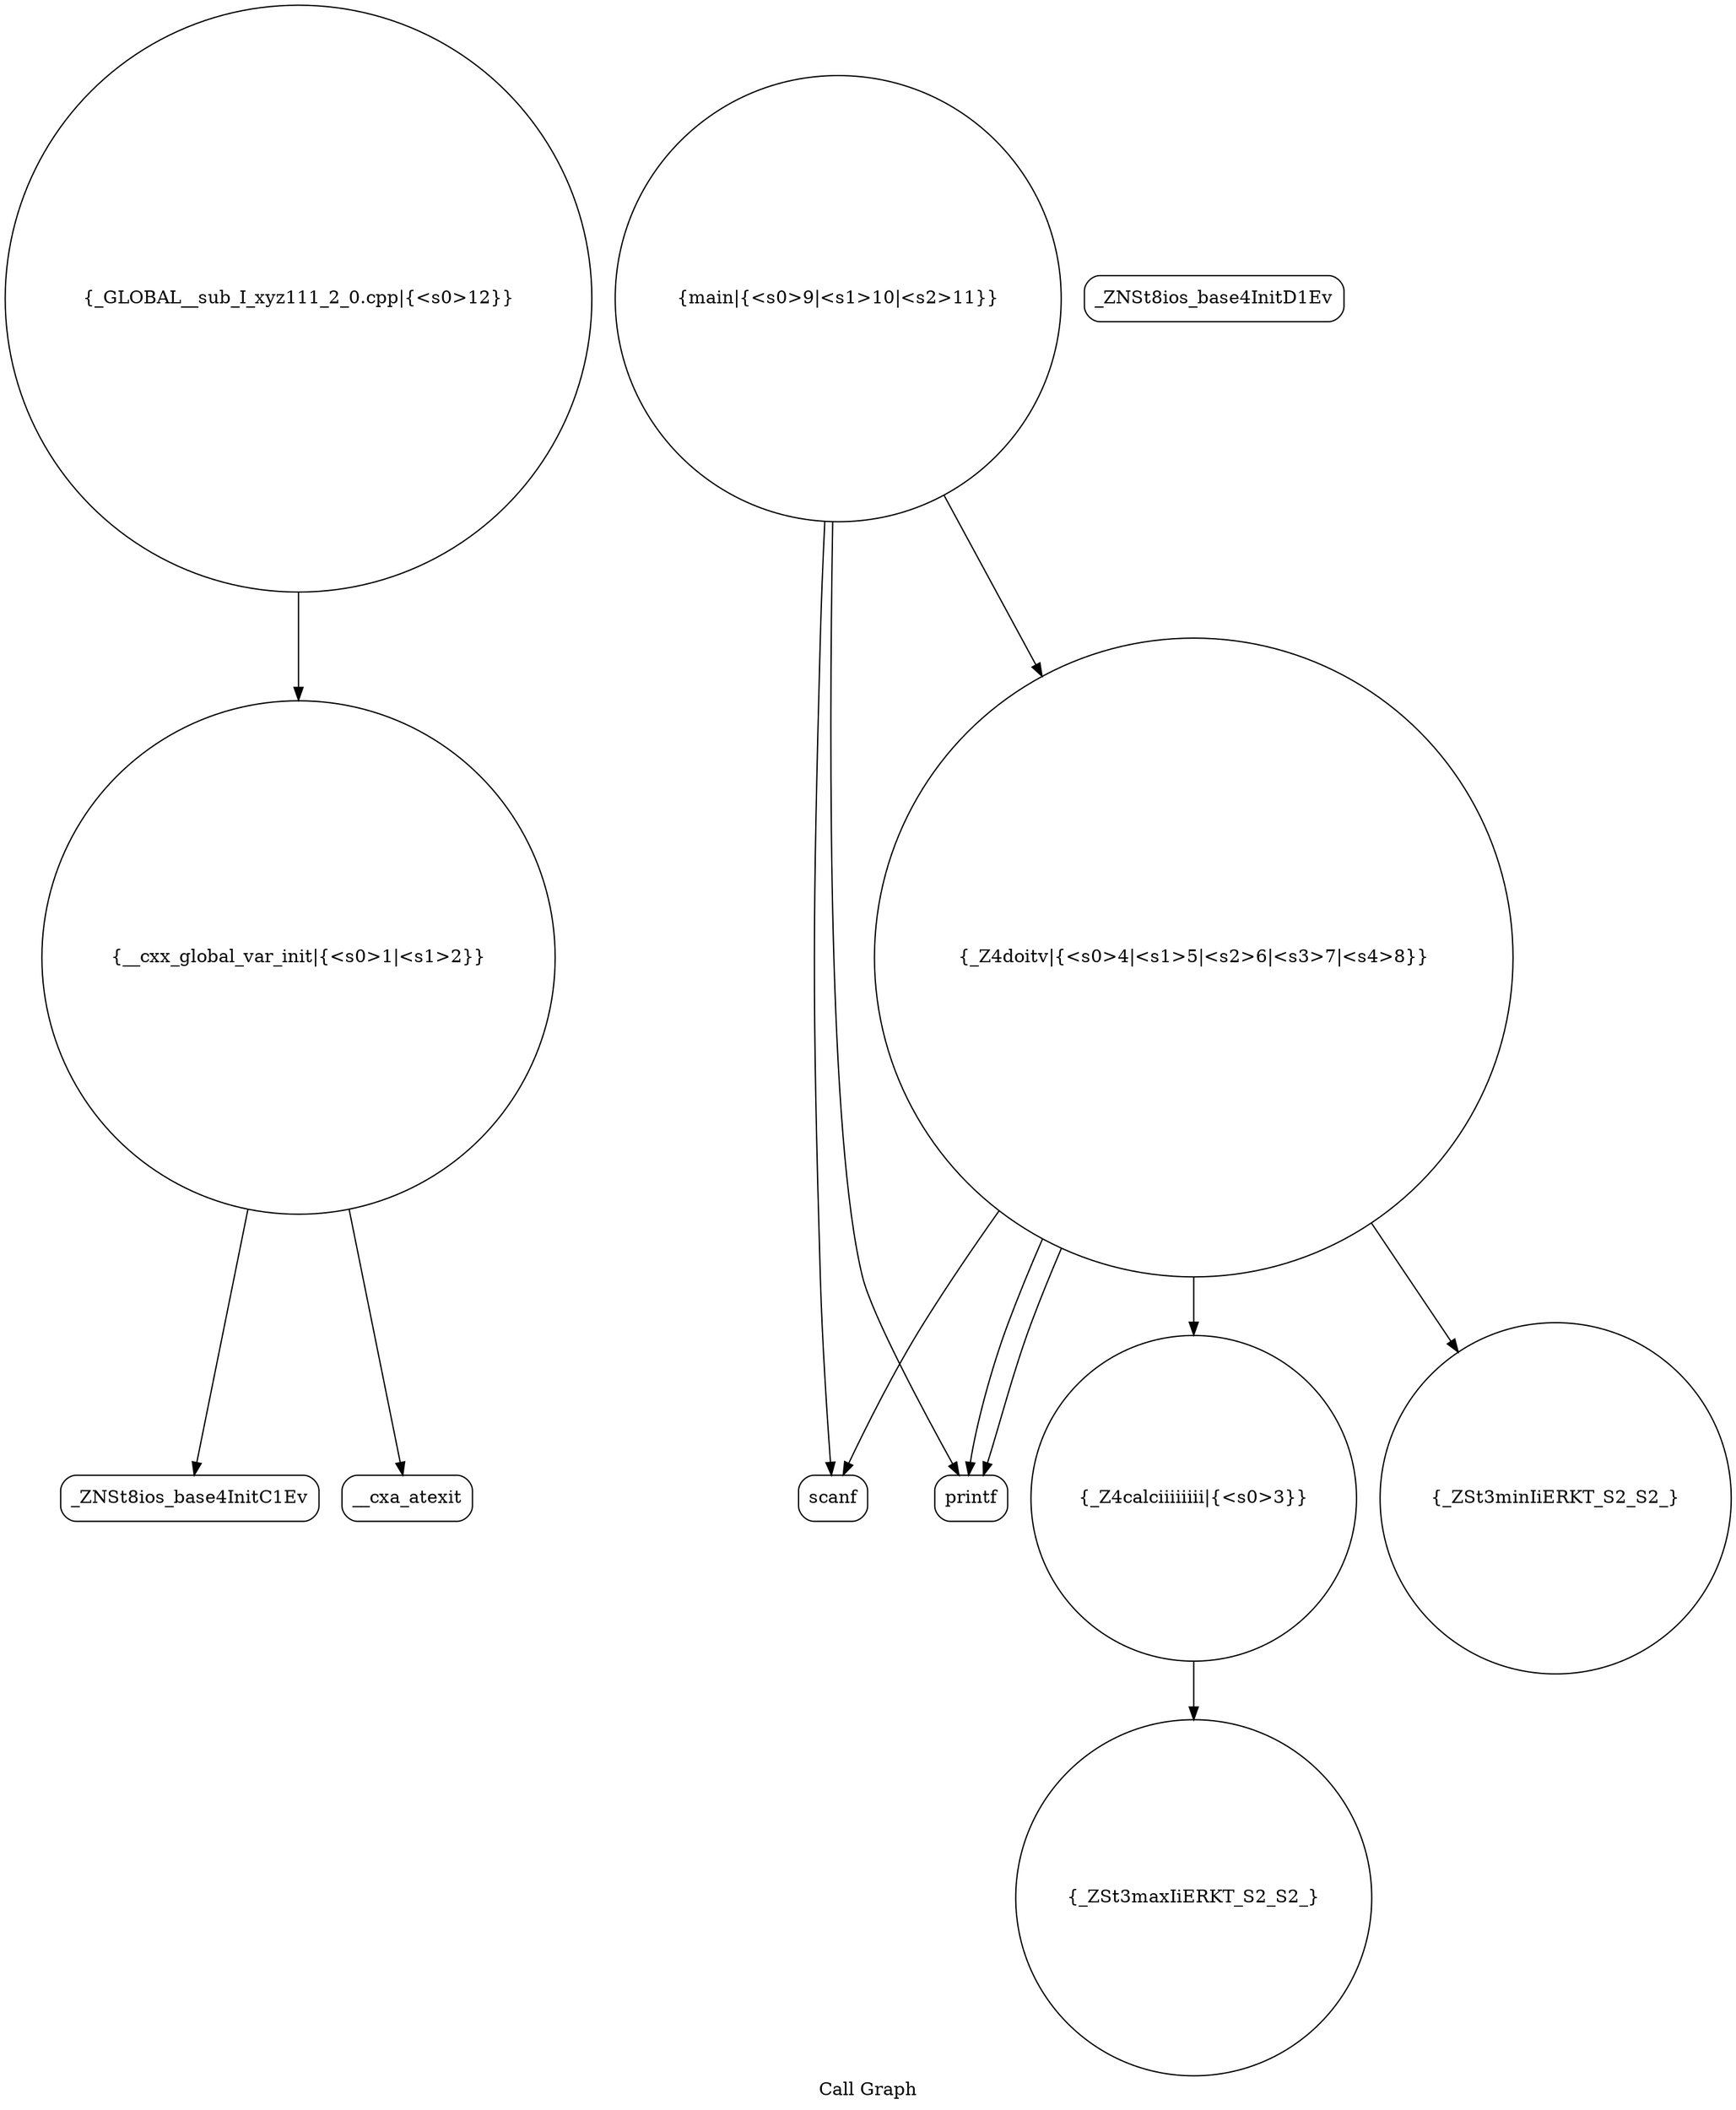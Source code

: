 digraph "Call Graph" {
	label="Call Graph";

	Node0x56165eb69d90 [shape=record,shape=circle,label="{__cxx_global_var_init|{<s0>1|<s1>2}}"];
	Node0x56165eb69d90:s0 -> Node0x56165eb6a220[color=black];
	Node0x56165eb69d90:s1 -> Node0x56165eb6a320[color=black];
	Node0x56165eb6a520 [shape=record,shape=Mrecord,label="{scanf}"];
	Node0x56165eb6a2a0 [shape=record,shape=Mrecord,label="{_ZNSt8ios_base4InitD1Ev}"];
	Node0x56165eb6a620 [shape=record,shape=Mrecord,label="{printf}"];
	Node0x56165eb6a3a0 [shape=record,shape=circle,label="{_Z4calciiiiiiii|{<s0>3}}"];
	Node0x56165eb6a3a0:s0 -> Node0x56165eb6a420[color=black];
	Node0x56165eb6a720 [shape=record,shape=circle,label="{_GLOBAL__sub_I_xyz111_2_0.cpp|{<s0>12}}"];
	Node0x56165eb6a720:s0 -> Node0x56165eb69d90[color=black];
	Node0x56165eb6a4a0 [shape=record,shape=circle,label="{_Z4doitv|{<s0>4|<s1>5|<s2>6|<s3>7|<s4>8}}"];
	Node0x56165eb6a4a0:s0 -> Node0x56165eb6a520[color=black];
	Node0x56165eb6a4a0:s1 -> Node0x56165eb6a3a0[color=black];
	Node0x56165eb6a4a0:s2 -> Node0x56165eb6a5a0[color=black];
	Node0x56165eb6a4a0:s3 -> Node0x56165eb6a620[color=black];
	Node0x56165eb6a4a0:s4 -> Node0x56165eb6a620[color=black];
	Node0x56165eb6a220 [shape=record,shape=Mrecord,label="{_ZNSt8ios_base4InitC1Ev}"];
	Node0x56165eb6a5a0 [shape=record,shape=circle,label="{_ZSt3minIiERKT_S2_S2_}"];
	Node0x56165eb6a320 [shape=record,shape=Mrecord,label="{__cxa_atexit}"];
	Node0x56165eb6a6a0 [shape=record,shape=circle,label="{main|{<s0>9|<s1>10|<s2>11}}"];
	Node0x56165eb6a6a0:s0 -> Node0x56165eb6a520[color=black];
	Node0x56165eb6a6a0:s1 -> Node0x56165eb6a620[color=black];
	Node0x56165eb6a6a0:s2 -> Node0x56165eb6a4a0[color=black];
	Node0x56165eb6a420 [shape=record,shape=circle,label="{_ZSt3maxIiERKT_S2_S2_}"];
}
